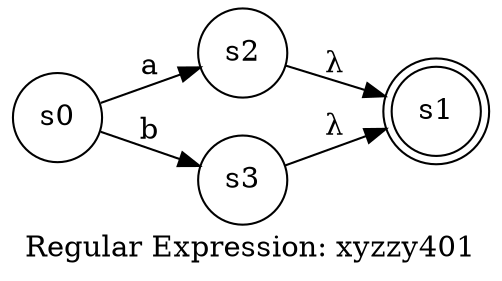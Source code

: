 digraph finite_state_machine {
	label="Regular Expression: xyzzy401";
	rankdir=LR;
	size="8,5"
	node [shape = doublecircle]; s1;
	node [shape = circle];
	s0 -> s2 [ label = "a" ];
	s0 -> s3 [ label = "b" ];
	s2 -> s1 [ label = "λ" ];
	s3 -> s1 [ label = "λ" ];
}
